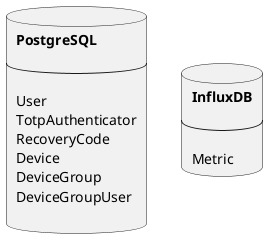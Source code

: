 @startuml

database postgresql [
    <b>PostgreSQL</b>

    ----

    User
    TotpAuthenticator
    RecoveryCode
    Device
    DeviceGroup
    DeviceGroupUser

]

database influxdb [
    <b>InfluxDB</b>

    ----

    Metric
]

@enduml